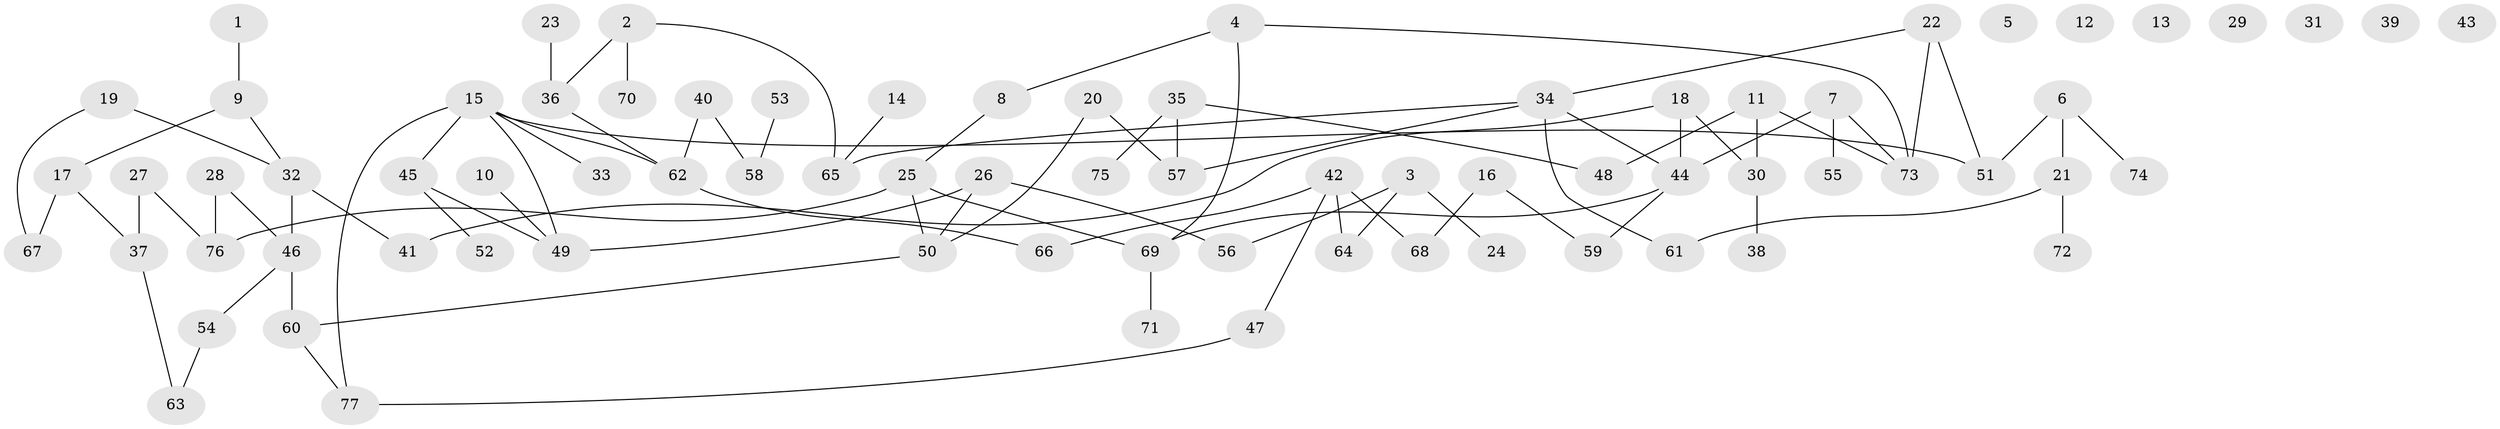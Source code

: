 // Generated by graph-tools (version 1.1) at 2025/00/03/09/25 03:00:52]
// undirected, 77 vertices, 88 edges
graph export_dot {
graph [start="1"]
  node [color=gray90,style=filled];
  1;
  2;
  3;
  4;
  5;
  6;
  7;
  8;
  9;
  10;
  11;
  12;
  13;
  14;
  15;
  16;
  17;
  18;
  19;
  20;
  21;
  22;
  23;
  24;
  25;
  26;
  27;
  28;
  29;
  30;
  31;
  32;
  33;
  34;
  35;
  36;
  37;
  38;
  39;
  40;
  41;
  42;
  43;
  44;
  45;
  46;
  47;
  48;
  49;
  50;
  51;
  52;
  53;
  54;
  55;
  56;
  57;
  58;
  59;
  60;
  61;
  62;
  63;
  64;
  65;
  66;
  67;
  68;
  69;
  70;
  71;
  72;
  73;
  74;
  75;
  76;
  77;
  1 -- 9;
  2 -- 36;
  2 -- 65;
  2 -- 70;
  3 -- 24;
  3 -- 56;
  3 -- 64;
  4 -- 8;
  4 -- 69;
  4 -- 73;
  6 -- 21;
  6 -- 51;
  6 -- 74;
  7 -- 44;
  7 -- 55;
  7 -- 73;
  8 -- 25;
  9 -- 17;
  9 -- 32;
  10 -- 49;
  11 -- 30;
  11 -- 48;
  11 -- 73;
  14 -- 65;
  15 -- 33;
  15 -- 45;
  15 -- 49;
  15 -- 51;
  15 -- 62;
  15 -- 77;
  16 -- 59;
  16 -- 68;
  17 -- 37;
  17 -- 67;
  18 -- 30;
  18 -- 41;
  18 -- 44;
  19 -- 32;
  19 -- 67;
  20 -- 50;
  20 -- 57;
  21 -- 61;
  21 -- 72;
  22 -- 34;
  22 -- 51;
  22 -- 73;
  23 -- 36;
  25 -- 50;
  25 -- 69;
  25 -- 76;
  26 -- 49;
  26 -- 50;
  26 -- 56;
  27 -- 37;
  27 -- 76;
  28 -- 46;
  28 -- 76;
  30 -- 38;
  32 -- 41;
  32 -- 46;
  34 -- 44;
  34 -- 57;
  34 -- 61;
  34 -- 65;
  35 -- 48;
  35 -- 57;
  35 -- 75;
  36 -- 62;
  37 -- 63;
  40 -- 58;
  40 -- 62;
  42 -- 47;
  42 -- 64;
  42 -- 66;
  42 -- 68;
  44 -- 59;
  44 -- 69;
  45 -- 49;
  45 -- 52;
  46 -- 54;
  46 -- 60;
  47 -- 77;
  50 -- 60;
  53 -- 58;
  54 -- 63;
  60 -- 77;
  62 -- 66;
  69 -- 71;
}
